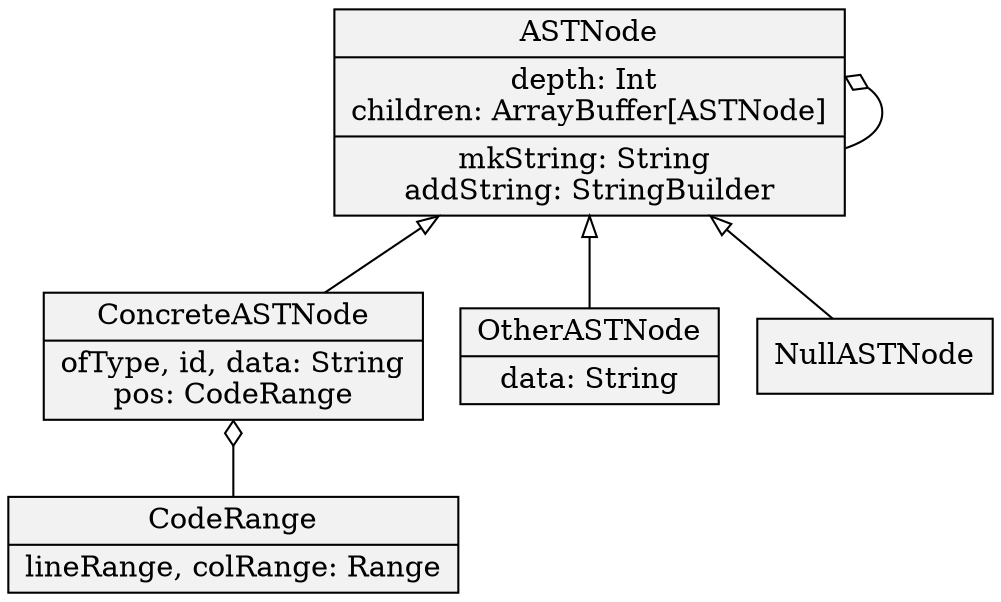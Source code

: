digraph hierarchy {
	node[shape=record,style=filled,fillcolor=gray95]
	edge[dir=back, arrowtail=empty]

    // nodes
    ASTNode [label="{ASTNode|depth: Int \nchildren: ArrayBuffer[ASTNode]|mkString: String \naddString: StringBuilder}"]   
    ConcreteASTNode [label="{ConcreteASTNode|ofType, id, data: String\npos: CodeRange}"]
    OtherASTNode [label="{OtherASTNode|data: String}"]
    CodeRange [label="{CodeRange|lineRange, colRange: Range}"]
    
    // links    
    ASTNode -> ConcreteASTNode
    ASTNode -> NullASTNode
    ASTNode -> OtherASTNode
	ConcreteASTNode -> CodeRange [arrowtail=odiamond]
	ASTNode -> ASTNode [arrowtail=odiamond]
}